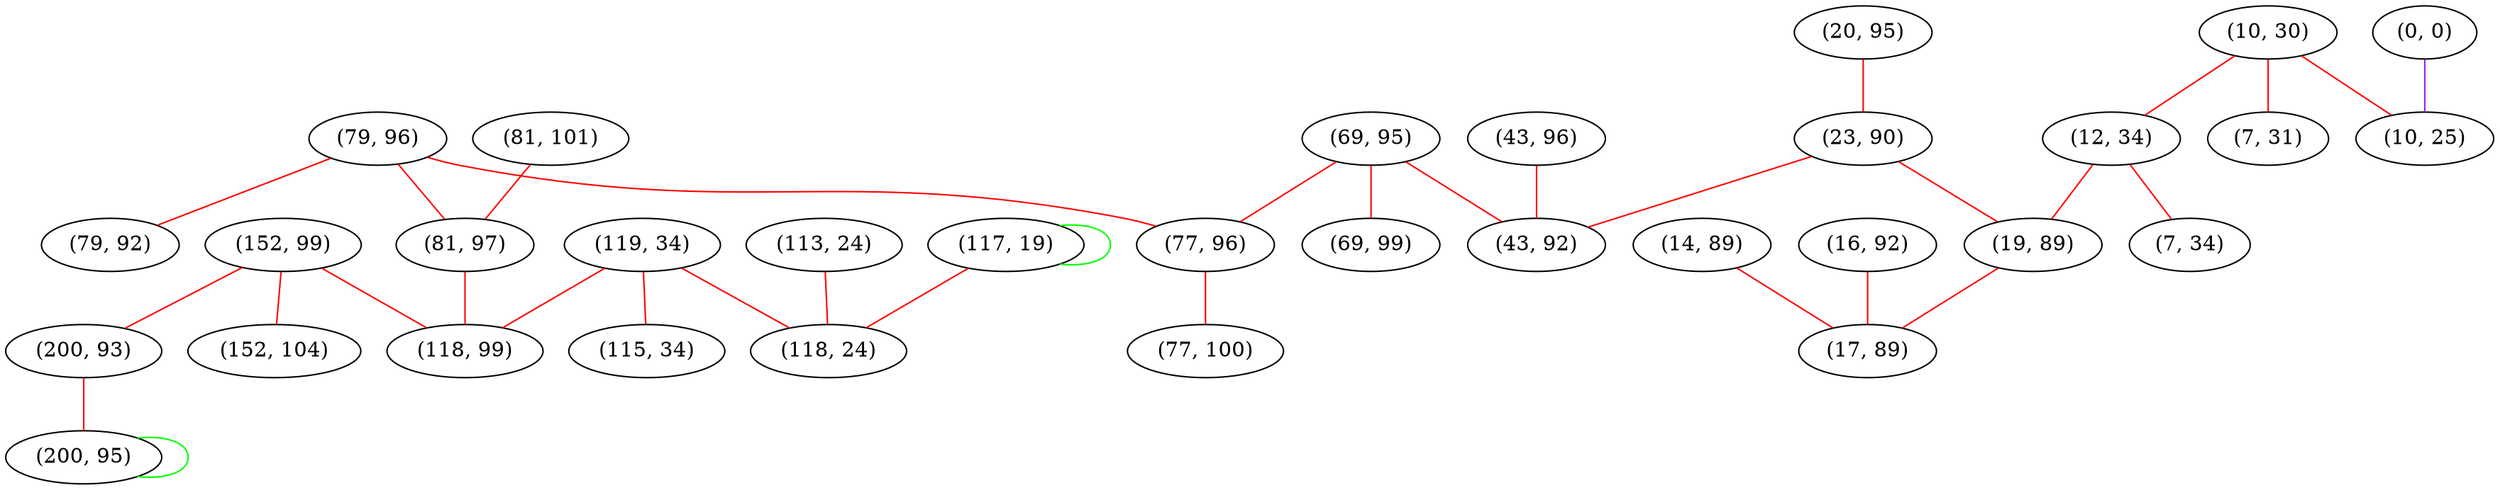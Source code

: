 graph "" {
"(69, 95)";
"(20, 95)";
"(79, 96)";
"(43, 96)";
"(152, 99)";
"(119, 34)";
"(77, 96)";
"(117, 19)";
"(81, 101)";
"(113, 24)";
"(10, 30)";
"(118, 24)";
"(14, 89)";
"(81, 97)";
"(200, 93)";
"(200, 95)";
"(69, 99)";
"(118, 99)";
"(12, 34)";
"(0, 0)";
"(16, 92)";
"(152, 104)";
"(7, 31)";
"(23, 90)";
"(43, 92)";
"(115, 34)";
"(10, 25)";
"(79, 92)";
"(19, 89)";
"(77, 100)";
"(7, 34)";
"(17, 89)";
"(69, 95)" -- "(43, 92)"  [color=red, key=0, weight=1];
"(69, 95)" -- "(77, 96)"  [color=red, key=0, weight=1];
"(69, 95)" -- "(69, 99)"  [color=red, key=0, weight=1];
"(20, 95)" -- "(23, 90)"  [color=red, key=0, weight=1];
"(79, 96)" -- "(79, 92)"  [color=red, key=0, weight=1];
"(79, 96)" -- "(81, 97)"  [color=red, key=0, weight=1];
"(79, 96)" -- "(77, 96)"  [color=red, key=0, weight=1];
"(43, 96)" -- "(43, 92)"  [color=red, key=0, weight=1];
"(152, 99)" -- "(118, 99)"  [color=red, key=0, weight=1];
"(152, 99)" -- "(152, 104)"  [color=red, key=0, weight=1];
"(152, 99)" -- "(200, 93)"  [color=red, key=0, weight=1];
"(119, 34)" -- "(118, 99)"  [color=red, key=0, weight=1];
"(119, 34)" -- "(115, 34)"  [color=red, key=0, weight=1];
"(119, 34)" -- "(118, 24)"  [color=red, key=0, weight=1];
"(77, 96)" -- "(77, 100)"  [color=red, key=0, weight=1];
"(117, 19)" -- "(118, 24)"  [color=red, key=0, weight=1];
"(117, 19)" -- "(117, 19)"  [color=green, key=0, weight=2];
"(81, 101)" -- "(81, 97)"  [color=red, key=0, weight=1];
"(113, 24)" -- "(118, 24)"  [color=red, key=0, weight=1];
"(10, 30)" -- "(12, 34)"  [color=red, key=0, weight=1];
"(10, 30)" -- "(7, 31)"  [color=red, key=0, weight=1];
"(10, 30)" -- "(10, 25)"  [color=red, key=0, weight=1];
"(14, 89)" -- "(17, 89)"  [color=red, key=0, weight=1];
"(81, 97)" -- "(118, 99)"  [color=red, key=0, weight=1];
"(200, 93)" -- "(200, 95)"  [color=red, key=0, weight=1];
"(200, 95)" -- "(200, 95)"  [color=green, key=0, weight=2];
"(12, 34)" -- "(7, 34)"  [color=red, key=0, weight=1];
"(12, 34)" -- "(19, 89)"  [color=red, key=0, weight=1];
"(0, 0)" -- "(10, 25)"  [color=purple, key=0, weight=4];
"(16, 92)" -- "(17, 89)"  [color=red, key=0, weight=1];
"(23, 90)" -- "(19, 89)"  [color=red, key=0, weight=1];
"(23, 90)" -- "(43, 92)"  [color=red, key=0, weight=1];
"(19, 89)" -- "(17, 89)"  [color=red, key=0, weight=1];
}
